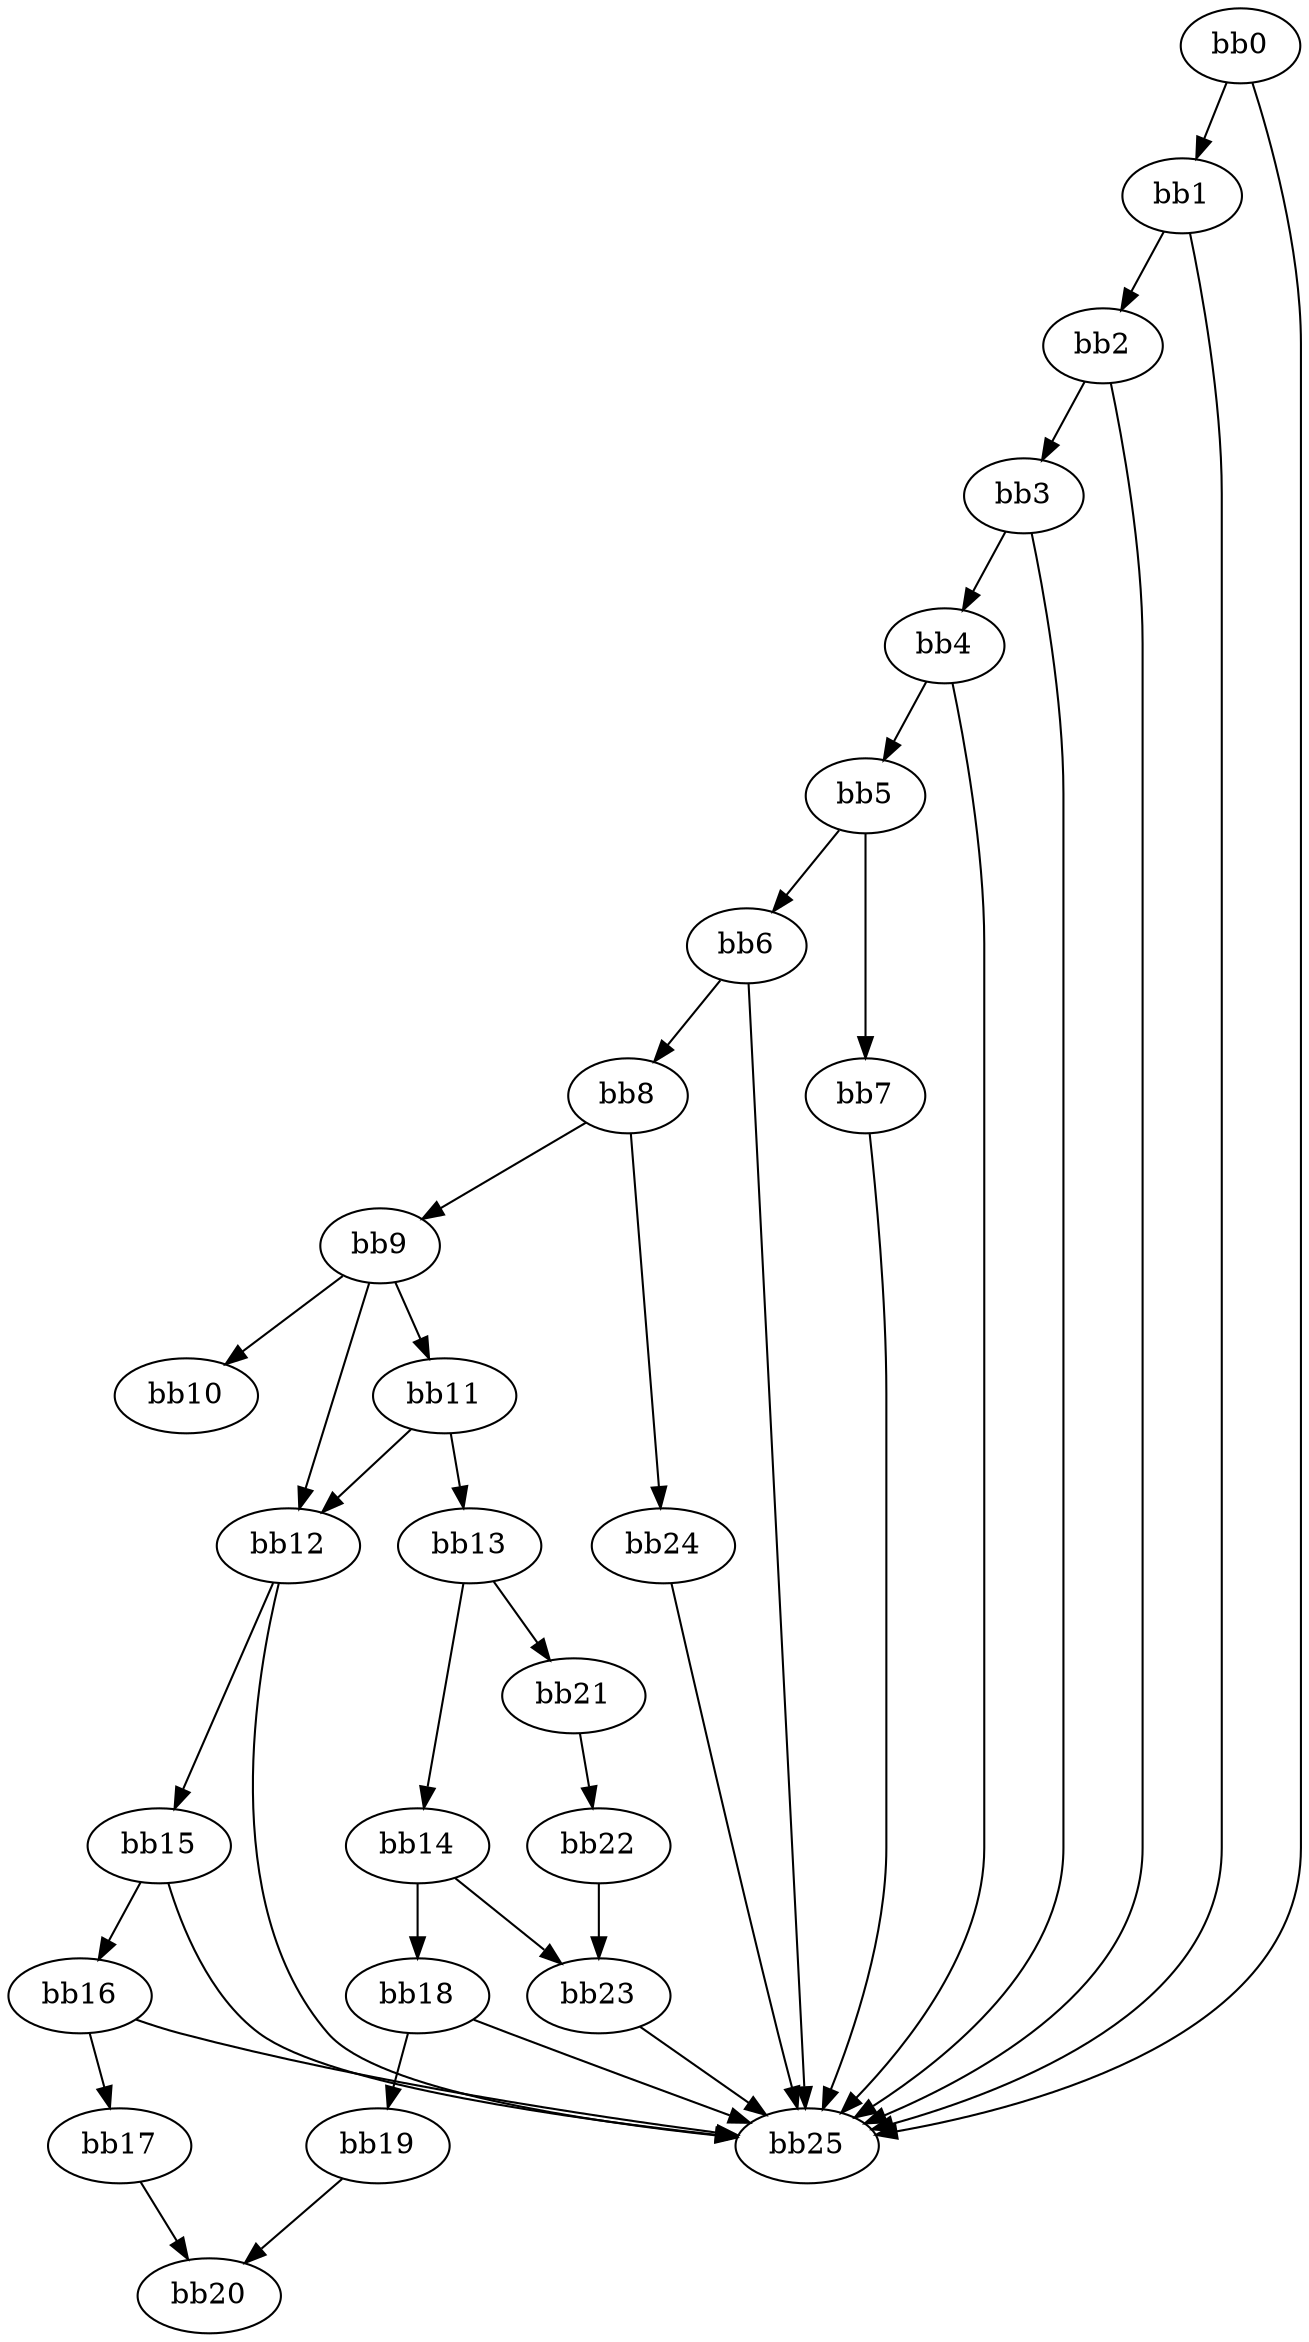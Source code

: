digraph {
    0 [ label = "bb0\l" ]
    1 [ label = "bb1\l" ]
    2 [ label = "bb2\l" ]
    3 [ label = "bb3\l" ]
    4 [ label = "bb4\l" ]
    5 [ label = "bb5\l" ]
    6 [ label = "bb6\l" ]
    7 [ label = "bb7\l" ]
    8 [ label = "bb8\l" ]
    9 [ label = "bb9\l" ]
    10 [ label = "bb10\l" ]
    11 [ label = "bb11\l" ]
    12 [ label = "bb12\l" ]
    13 [ label = "bb13\l" ]
    14 [ label = "bb14\l" ]
    15 [ label = "bb15\l" ]
    16 [ label = "bb16\l" ]
    17 [ label = "bb17\l" ]
    18 [ label = "bb18\l" ]
    19 [ label = "bb19\l" ]
    20 [ label = "bb20\l" ]
    21 [ label = "bb21\l" ]
    22 [ label = "bb22\l" ]
    23 [ label = "bb23\l" ]
    24 [ label = "bb24\l" ]
    25 [ label = "bb25\l" ]
    0 -> 1 [ ]
    0 -> 25 [ ]
    1 -> 2 [ ]
    1 -> 25 [ ]
    2 -> 3 [ ]
    2 -> 25 [ ]
    3 -> 4 [ ]
    3 -> 25 [ ]
    4 -> 5 [ ]
    4 -> 25 [ ]
    5 -> 6 [ ]
    5 -> 7 [ ]
    6 -> 8 [ ]
    6 -> 25 [ ]
    7 -> 25 [ ]
    8 -> 9 [ ]
    8 -> 24 [ ]
    9 -> 10 [ ]
    9 -> 11 [ ]
    9 -> 12 [ ]
    11 -> 12 [ ]
    11 -> 13 [ ]
    12 -> 15 [ ]
    12 -> 25 [ ]
    13 -> 14 [ ]
    13 -> 21 [ ]
    14 -> 18 [ ]
    14 -> 23 [ ]
    15 -> 16 [ ]
    15 -> 25 [ ]
    16 -> 17 [ ]
    16 -> 25 [ ]
    17 -> 20 [ ]
    18 -> 19 [ ]
    18 -> 25 [ ]
    19 -> 20 [ ]
    21 -> 22 [ ]
    22 -> 23 [ ]
    23 -> 25 [ ]
    24 -> 25 [ ]
}

